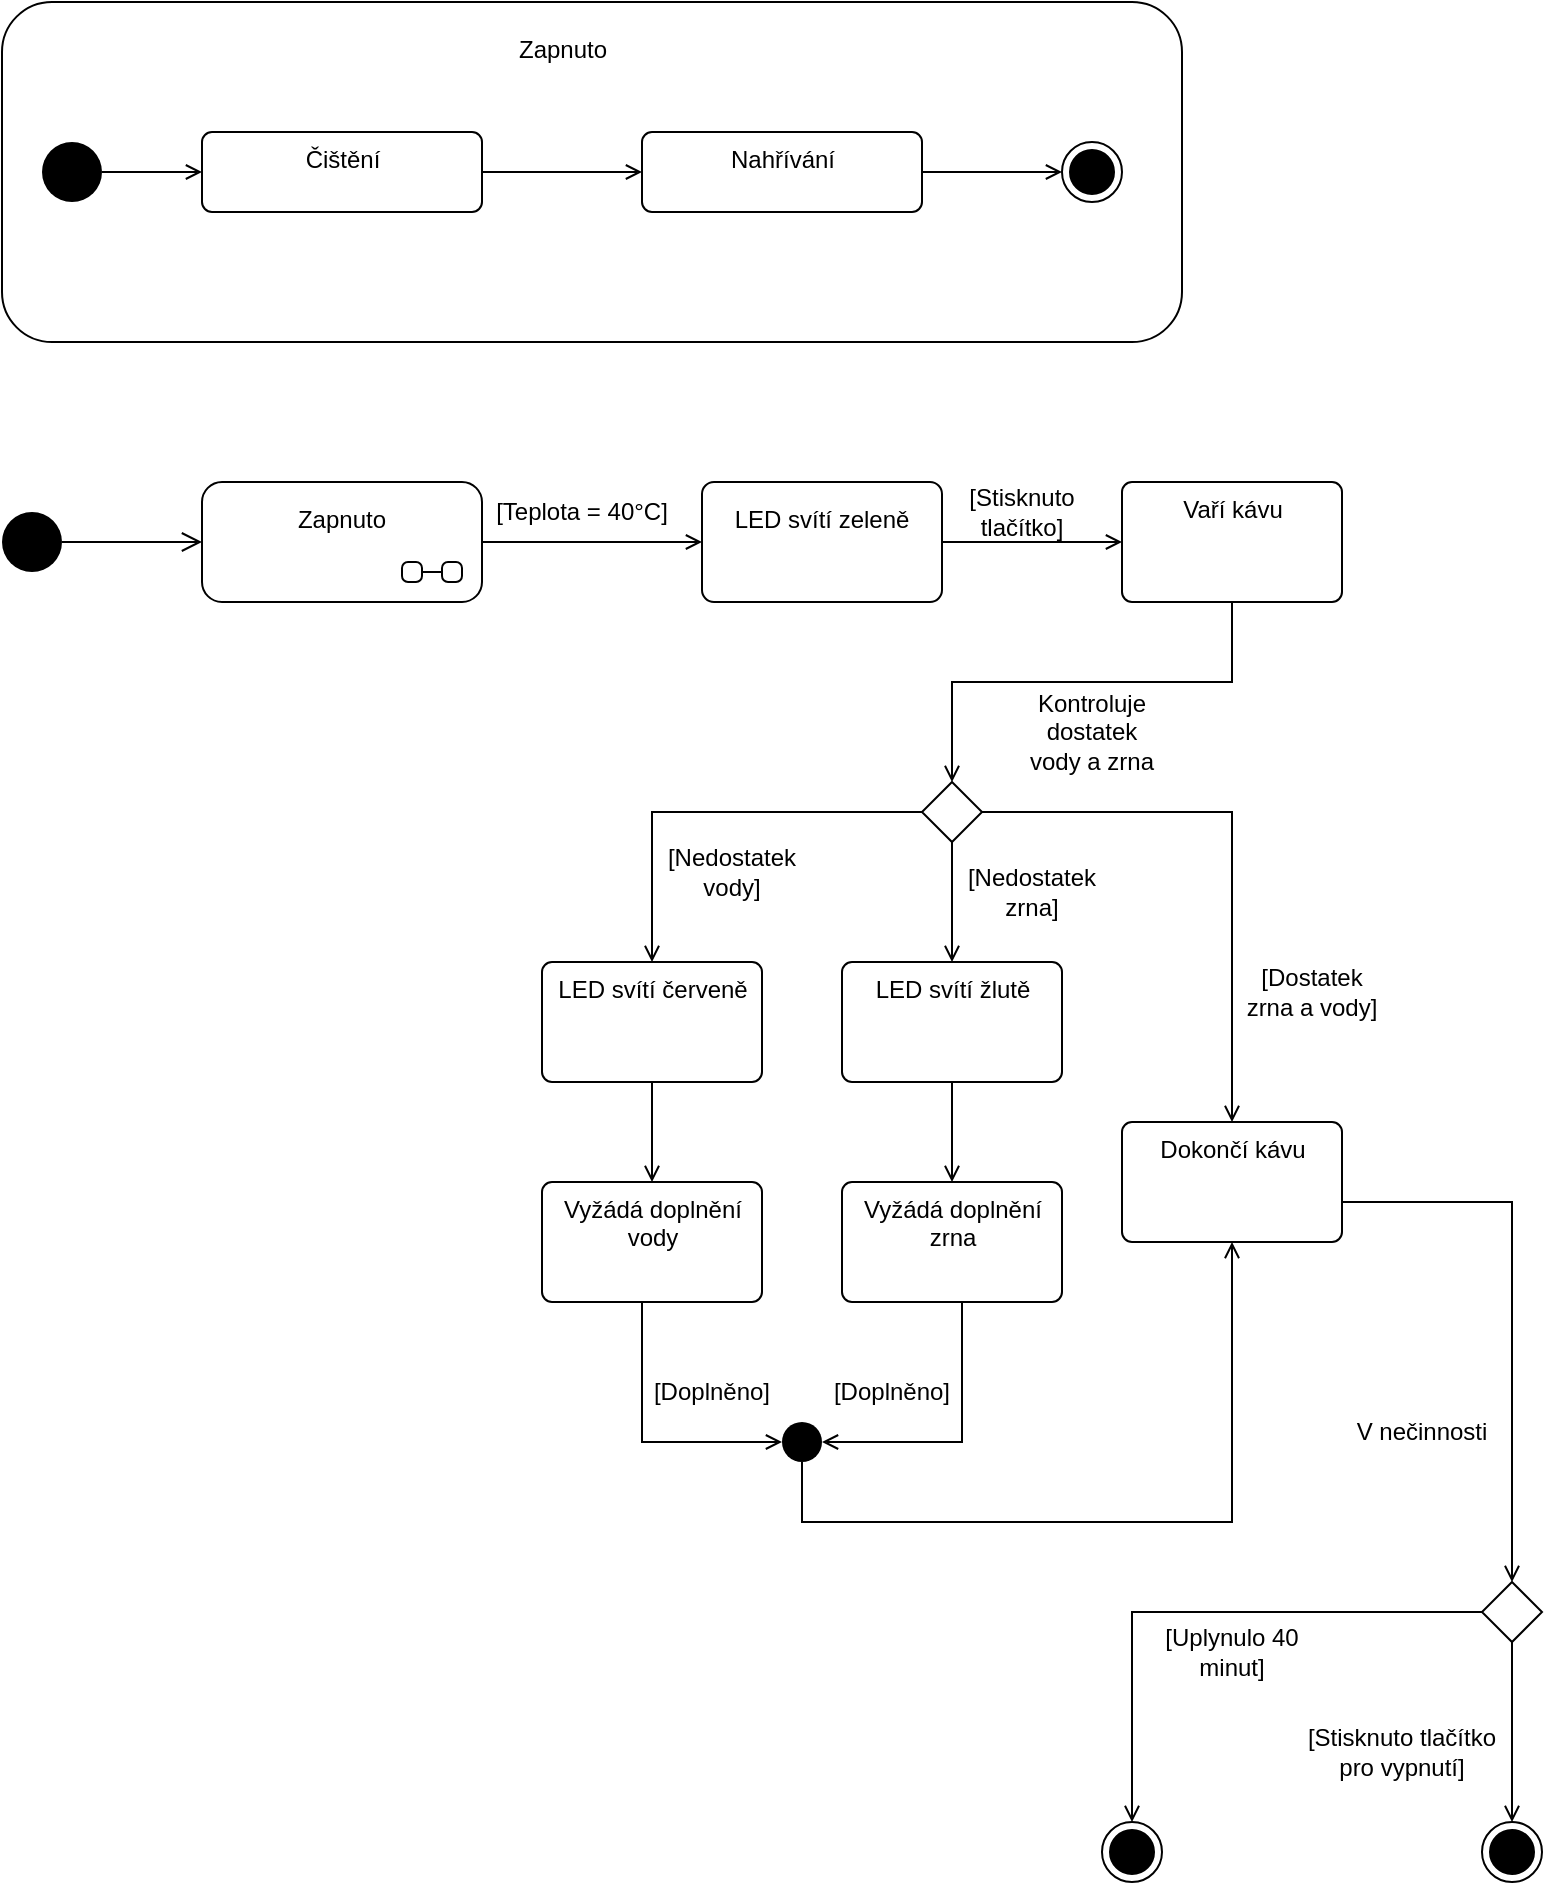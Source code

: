 <mxfile version="18.0.3" type="github"><diagram id="28uvusdT6HgHPsyBGVIr" name="Page-1"><mxGraphModel dx="1422" dy="737" grid="1" gridSize="10" guides="1" tooltips="1" connect="1" arrows="1" fold="1" page="1" pageScale="1" pageWidth="827" pageHeight="1169" math="0" shadow="0"><root><mxCell id="0"/><mxCell id="1" parent="0"/><mxCell id="15U_7aHnG8OLitb9YRB1-8" value="" style="edgeStyle=orthogonalEdgeStyle;html=1;verticalAlign=bottom;endArrow=open;endSize=8;strokeColor=#000000;rounded=0;entryX=0;entryY=0.5;entryDx=0;entryDy=0;" edge="1" parent="1"><mxGeometry relative="1" as="geometry"><mxPoint x="140" y="310" as="targetPoint"/><mxPoint x="70" y="310" as="sourcePoint"/></mxGeometry></mxCell><mxCell id="15U_7aHnG8OLitb9YRB1-14" value="" style="ellipse;fillColor=#000000;strokeColor=none;" vertex="1" parent="1"><mxGeometry x="40" y="295" width="30" height="30" as="geometry"/></mxCell><mxCell id="15U_7aHnG8OLitb9YRB1-29" value="" style="edgeStyle=orthogonalEdgeStyle;rounded=0;orthogonalLoop=1;jettySize=auto;html=1;endArrow=open;endFill=0;strokeColor=#000000;" edge="1" parent="1" source="15U_7aHnG8OLitb9YRB1-15" target="15U_7aHnG8OLitb9YRB1-28"><mxGeometry relative="1" as="geometry"/></mxCell><mxCell id="15U_7aHnG8OLitb9YRB1-15" value="Zapnuto" style="shape=umlState;rounded=1;verticalAlign=top;spacingTop=5;umlStateSymbol=collapseState;absoluteArcSize=1;arcSize=10;strokeColor=#000000;" vertex="1" parent="1"><mxGeometry x="140" y="280" width="140" height="60" as="geometry"/></mxCell><mxCell id="15U_7aHnG8OLitb9YRB1-17" value="Zapnuto" style="html=1;align=center;verticalAlign=top;rounded=1;absoluteArcSize=1;arcSize=50;dashed=0;spacingTop=10;spacingRight=30;strokeColor=#000000;" vertex="1" parent="1"><mxGeometry x="40" y="40" width="590" height="170" as="geometry"/></mxCell><mxCell id="15U_7aHnG8OLitb9YRB1-20" value="" style="edgeStyle=orthogonalEdgeStyle;rounded=0;orthogonalLoop=1;jettySize=auto;html=1;strokeColor=#000000;endArrow=open;endFill=0;" edge="1" parent="1" source="15U_7aHnG8OLitb9YRB1-18" target="15U_7aHnG8OLitb9YRB1-19"><mxGeometry relative="1" as="geometry"/></mxCell><mxCell id="15U_7aHnG8OLitb9YRB1-18" value="" style="ellipse;fillColor=#000000;strokeColor=none;" vertex="1" parent="1"><mxGeometry x="60" y="110" width="30" height="30" as="geometry"/></mxCell><mxCell id="15U_7aHnG8OLitb9YRB1-23" value="" style="edgeStyle=orthogonalEdgeStyle;rounded=0;orthogonalLoop=1;jettySize=auto;html=1;endArrow=open;endFill=0;strokeColor=#000000;" edge="1" parent="1" source="15U_7aHnG8OLitb9YRB1-19" target="15U_7aHnG8OLitb9YRB1-22"><mxGeometry relative="1" as="geometry"/></mxCell><mxCell id="15U_7aHnG8OLitb9YRB1-19" value="Čištění" style="html=1;align=center;verticalAlign=top;rounded=1;absoluteArcSize=1;arcSize=10;dashed=0;strokeColor=#000000;" vertex="1" parent="1"><mxGeometry x="140" y="105" width="140" height="40" as="geometry"/></mxCell><mxCell id="15U_7aHnG8OLitb9YRB1-25" value="" style="edgeStyle=orthogonalEdgeStyle;rounded=0;orthogonalLoop=1;jettySize=auto;html=1;endArrow=open;endFill=0;strokeColor=#000000;" edge="1" parent="1" source="15U_7aHnG8OLitb9YRB1-22" target="15U_7aHnG8OLitb9YRB1-24"><mxGeometry relative="1" as="geometry"/></mxCell><mxCell id="15U_7aHnG8OLitb9YRB1-22" value="Nahřívání" style="html=1;align=center;verticalAlign=top;rounded=1;absoluteArcSize=1;arcSize=10;dashed=0;strokeColor=#000000;" vertex="1" parent="1"><mxGeometry x="360" y="105" width="140" height="40" as="geometry"/></mxCell><mxCell id="15U_7aHnG8OLitb9YRB1-24" value="" style="ellipse;html=1;shape=endState;fillColor=#000000;strokeColor=#000000;" vertex="1" parent="1"><mxGeometry x="570" y="110" width="30" height="30" as="geometry"/></mxCell><mxCell id="15U_7aHnG8OLitb9YRB1-32" value="" style="edgeStyle=orthogonalEdgeStyle;rounded=0;orthogonalLoop=1;jettySize=auto;html=1;endArrow=open;endFill=0;strokeColor=#000000;" edge="1" parent="1" source="15U_7aHnG8OLitb9YRB1-28"><mxGeometry relative="1" as="geometry"><mxPoint x="600" y="310" as="targetPoint"/></mxGeometry></mxCell><mxCell id="15U_7aHnG8OLitb9YRB1-28" value="LED svítí zeleně" style="whiteSpace=wrap;html=1;verticalAlign=top;strokeColor=#000000;rounded=1;spacingTop=5;arcSize=10;" vertex="1" parent="1"><mxGeometry x="390" y="280" width="120" height="60" as="geometry"/></mxCell><mxCell id="15U_7aHnG8OLitb9YRB1-30" value="[Teplota = 40°C]" style="text;html=1;strokeColor=none;fillColor=none;align=center;verticalAlign=middle;whiteSpace=wrap;rounded=0;" vertex="1" parent="1"><mxGeometry x="280" y="280" width="100" height="30" as="geometry"/></mxCell><mxCell id="15U_7aHnG8OLitb9YRB1-33" value="[Stisknuto tlačítko]" style="text;html=1;strokeColor=none;fillColor=none;align=center;verticalAlign=middle;whiteSpace=wrap;rounded=0;" vertex="1" parent="1"><mxGeometry x="510" y="280" width="80" height="30" as="geometry"/></mxCell><mxCell id="15U_7aHnG8OLitb9YRB1-45" value="" style="edgeStyle=orthogonalEdgeStyle;rounded=0;orthogonalLoop=1;jettySize=auto;html=1;endArrow=open;endFill=0;strokeColor=#000000;" edge="1" parent="1" source="15U_7aHnG8OLitb9YRB1-41" target="15U_7aHnG8OLitb9YRB1-46"><mxGeometry relative="1" as="geometry"><mxPoint x="655" y="420" as="targetPoint"/><Array as="points"><mxPoint x="655" y="380"/><mxPoint x="515" y="380"/></Array></mxGeometry></mxCell><mxCell id="15U_7aHnG8OLitb9YRB1-41" value="Vaří kávu" style="html=1;align=center;verticalAlign=top;rounded=1;absoluteArcSize=1;arcSize=10;dashed=0;strokeColor=#000000;" vertex="1" parent="1"><mxGeometry x="600" y="280" width="110" height="60" as="geometry"/></mxCell><mxCell id="15U_7aHnG8OLitb9YRB1-49" value="" style="edgeStyle=orthogonalEdgeStyle;rounded=0;orthogonalLoop=1;jettySize=auto;html=1;endArrow=open;endFill=0;strokeColor=#000000;entryX=0.5;entryY=0;entryDx=0;entryDy=0;" edge="1" parent="1" source="15U_7aHnG8OLitb9YRB1-46" target="15U_7aHnG8OLitb9YRB1-51"><mxGeometry relative="1" as="geometry"><mxPoint x="655" y="515" as="targetPoint"/></mxGeometry></mxCell><mxCell id="15U_7aHnG8OLitb9YRB1-54" style="edgeStyle=orthogonalEdgeStyle;rounded=0;orthogonalLoop=1;jettySize=auto;html=1;entryX=0.5;entryY=0;entryDx=0;entryDy=0;endArrow=open;endFill=0;strokeColor=#000000;" edge="1" parent="1" source="15U_7aHnG8OLitb9YRB1-46" target="15U_7aHnG8OLitb9YRB1-52"><mxGeometry relative="1" as="geometry"/></mxCell><mxCell id="15U_7aHnG8OLitb9YRB1-55" style="edgeStyle=orthogonalEdgeStyle;rounded=0;orthogonalLoop=1;jettySize=auto;html=1;entryX=0.5;entryY=0;entryDx=0;entryDy=0;endArrow=open;endFill=0;strokeColor=#000000;" edge="1" parent="1" source="15U_7aHnG8OLitb9YRB1-46" target="15U_7aHnG8OLitb9YRB1-53"><mxGeometry relative="1" as="geometry"/></mxCell><mxCell id="15U_7aHnG8OLitb9YRB1-46" value="" style="rhombus;strokeColor=#000000;" vertex="1" parent="1"><mxGeometry x="500" y="430" width="30" height="30" as="geometry"/></mxCell><mxCell id="15U_7aHnG8OLitb9YRB1-47" value="Kontroluje dostatek vody a zrna" style="text;html=1;strokeColor=none;fillColor=none;align=center;verticalAlign=middle;whiteSpace=wrap;rounded=0;" vertex="1" parent="1"><mxGeometry x="550" y="390" width="70" height="30" as="geometry"/></mxCell><mxCell id="15U_7aHnG8OLitb9YRB1-75" value="" style="edgeStyle=orthogonalEdgeStyle;rounded=0;orthogonalLoop=1;jettySize=auto;html=1;endArrow=open;endFill=0;strokeColor=#000000;entryX=0.5;entryY=0;entryDx=0;entryDy=0;" edge="1" parent="1" source="15U_7aHnG8OLitb9YRB1-51" target="15U_7aHnG8OLitb9YRB1-82"><mxGeometry relative="1" as="geometry"><mxPoint x="750" y="820" as="targetPoint"/><Array as="points"><mxPoint x="795" y="640"/></Array></mxGeometry></mxCell><mxCell id="15U_7aHnG8OLitb9YRB1-51" value="Dokončí kávu" style="html=1;align=center;verticalAlign=top;rounded=1;absoluteArcSize=1;arcSize=10;dashed=0;strokeColor=#000000;" vertex="1" parent="1"><mxGeometry x="600" y="600" width="110" height="60" as="geometry"/></mxCell><mxCell id="15U_7aHnG8OLitb9YRB1-66" value="" style="edgeStyle=orthogonalEdgeStyle;rounded=0;orthogonalLoop=1;jettySize=auto;html=1;endArrow=open;endFill=0;strokeColor=#000000;" edge="1" parent="1" source="15U_7aHnG8OLitb9YRB1-52" target="15U_7aHnG8OLitb9YRB1-65"><mxGeometry relative="1" as="geometry"/></mxCell><mxCell id="15U_7aHnG8OLitb9YRB1-52" value="LED svítí žlutě" style="html=1;align=center;verticalAlign=top;rounded=1;absoluteArcSize=1;arcSize=10;dashed=0;strokeColor=#000000;" vertex="1" parent="1"><mxGeometry x="460" y="520" width="110" height="60" as="geometry"/></mxCell><mxCell id="15U_7aHnG8OLitb9YRB1-67" value="" style="edgeStyle=orthogonalEdgeStyle;rounded=0;orthogonalLoop=1;jettySize=auto;html=1;endArrow=open;endFill=0;strokeColor=#000000;" edge="1" parent="1" source="15U_7aHnG8OLitb9YRB1-53" target="15U_7aHnG8OLitb9YRB1-63"><mxGeometry relative="1" as="geometry"/></mxCell><mxCell id="15U_7aHnG8OLitb9YRB1-53" value="LED svítí červeně" style="html=1;align=center;verticalAlign=top;rounded=1;absoluteArcSize=1;arcSize=10;dashed=0;strokeColor=#000000;" vertex="1" parent="1"><mxGeometry x="310" y="520" width="110" height="60" as="geometry"/></mxCell><mxCell id="15U_7aHnG8OLitb9YRB1-57" value="[Nedostatek vody]" style="text;html=1;strokeColor=none;fillColor=none;align=center;verticalAlign=middle;whiteSpace=wrap;rounded=0;" vertex="1" parent="1"><mxGeometry x="370" y="460" width="70" height="30" as="geometry"/></mxCell><mxCell id="15U_7aHnG8OLitb9YRB1-58" value="[Nedostatek zrna]" style="text;html=1;strokeColor=none;fillColor=none;align=center;verticalAlign=middle;whiteSpace=wrap;rounded=0;" vertex="1" parent="1"><mxGeometry x="520" y="470" width="70" height="30" as="geometry"/></mxCell><mxCell id="15U_7aHnG8OLitb9YRB1-59" value="[Dostatek zrna a vody]" style="text;html=1;strokeColor=none;fillColor=none;align=center;verticalAlign=middle;whiteSpace=wrap;rounded=0;" vertex="1" parent="1"><mxGeometry x="660" y="520" width="70" height="30" as="geometry"/></mxCell><mxCell id="15U_7aHnG8OLitb9YRB1-73" style="edgeStyle=orthogonalEdgeStyle;rounded=0;orthogonalLoop=1;jettySize=auto;html=1;entryX=0.5;entryY=1;entryDx=0;entryDy=0;endArrow=open;endFill=0;strokeColor=#000000;" edge="1" parent="1" source="15U_7aHnG8OLitb9YRB1-60" target="15U_7aHnG8OLitb9YRB1-51"><mxGeometry relative="1" as="geometry"><Array as="points"><mxPoint x="440" y="800"/><mxPoint x="655" y="800"/></Array></mxGeometry></mxCell><mxCell id="15U_7aHnG8OLitb9YRB1-60" value="" style="ellipse;fillColor=#000000;strokeColor=none;" vertex="1" parent="1"><mxGeometry x="430" y="750" width="20" height="20" as="geometry"/></mxCell><mxCell id="15U_7aHnG8OLitb9YRB1-69" style="edgeStyle=orthogonalEdgeStyle;rounded=0;orthogonalLoop=1;jettySize=auto;html=1;entryX=0;entryY=0.5;entryDx=0;entryDy=0;endArrow=open;endFill=0;strokeColor=#000000;" edge="1" parent="1" source="15U_7aHnG8OLitb9YRB1-63" target="15U_7aHnG8OLitb9YRB1-60"><mxGeometry relative="1" as="geometry"><Array as="points"><mxPoint x="360" y="760"/></Array></mxGeometry></mxCell><mxCell id="15U_7aHnG8OLitb9YRB1-63" value="Vyžádá doplnění&lt;br&gt;vody" style="html=1;align=center;verticalAlign=top;rounded=1;absoluteArcSize=1;arcSize=10;dashed=0;strokeColor=#000000;" vertex="1" parent="1"><mxGeometry x="310" y="630" width="110" height="60" as="geometry"/></mxCell><mxCell id="15U_7aHnG8OLitb9YRB1-68" style="edgeStyle=orthogonalEdgeStyle;rounded=0;orthogonalLoop=1;jettySize=auto;html=1;entryX=1;entryY=0.5;entryDx=0;entryDy=0;endArrow=open;endFill=0;strokeColor=#000000;" edge="1" parent="1" source="15U_7aHnG8OLitb9YRB1-65" target="15U_7aHnG8OLitb9YRB1-60"><mxGeometry relative="1" as="geometry"><Array as="points"><mxPoint x="520" y="760"/></Array></mxGeometry></mxCell><mxCell id="15U_7aHnG8OLitb9YRB1-65" value="Vyžádá doplnění&lt;br&gt;zrna" style="html=1;align=center;verticalAlign=top;rounded=1;absoluteArcSize=1;arcSize=10;dashed=0;strokeColor=#000000;" vertex="1" parent="1"><mxGeometry x="460" y="630" width="110" height="60" as="geometry"/></mxCell><mxCell id="15U_7aHnG8OLitb9YRB1-70" value="[Doplněno]" style="text;html=1;strokeColor=none;fillColor=none;align=center;verticalAlign=middle;whiteSpace=wrap;rounded=0;" vertex="1" parent="1"><mxGeometry x="360" y="720" width="70" height="30" as="geometry"/></mxCell><mxCell id="15U_7aHnG8OLitb9YRB1-72" value="[Doplněno]" style="text;html=1;strokeColor=none;fillColor=none;align=center;verticalAlign=middle;whiteSpace=wrap;rounded=0;" vertex="1" parent="1"><mxGeometry x="450" y="720" width="70" height="30" as="geometry"/></mxCell><mxCell id="15U_7aHnG8OLitb9YRB1-77" value="" style="edgeStyle=orthogonalEdgeStyle;rounded=0;orthogonalLoop=1;jettySize=auto;html=1;endArrow=open;endFill=0;strokeColor=#000000;exitX=0.5;exitY=1;exitDx=0;exitDy=0;" edge="1" parent="1" source="15U_7aHnG8OLitb9YRB1-82" target="15U_7aHnG8OLitb9YRB1-76"><mxGeometry relative="1" as="geometry"><mxPoint x="750" y="880" as="sourcePoint"/></mxGeometry></mxCell><mxCell id="15U_7aHnG8OLitb9YRB1-80" style="edgeStyle=orthogonalEdgeStyle;rounded=0;orthogonalLoop=1;jettySize=auto;html=1;entryX=0.5;entryY=0;entryDx=0;entryDy=0;endArrow=open;endFill=0;strokeColor=#000000;" edge="1" parent="1" source="15U_7aHnG8OLitb9YRB1-82" target="15U_7aHnG8OLitb9YRB1-79"><mxGeometry relative="1" as="geometry"><mxPoint x="730" y="840" as="sourcePoint"/></mxGeometry></mxCell><mxCell id="15U_7aHnG8OLitb9YRB1-76" value="" style="ellipse;html=1;shape=endState;fillColor=#000000;strokeColor=#000000;" vertex="1" parent="1"><mxGeometry x="780" y="950" width="30" height="30" as="geometry"/></mxCell><mxCell id="15U_7aHnG8OLitb9YRB1-78" value="[Stisknuto tlačítko pro vypnutí]" style="text;html=1;strokeColor=none;fillColor=none;align=center;verticalAlign=middle;whiteSpace=wrap;rounded=0;" vertex="1" parent="1"><mxGeometry x="690" y="900" width="100" height="30" as="geometry"/></mxCell><mxCell id="15U_7aHnG8OLitb9YRB1-79" value="" style="ellipse;html=1;shape=endState;fillColor=#000000;strokeColor=#000000;" vertex="1" parent="1"><mxGeometry x="590" y="950" width="30" height="30" as="geometry"/></mxCell><mxCell id="15U_7aHnG8OLitb9YRB1-81" value="[Uplynulo 40 minut]" style="text;html=1;strokeColor=none;fillColor=none;align=center;verticalAlign=middle;whiteSpace=wrap;rounded=0;" vertex="1" parent="1"><mxGeometry x="605" y="850" width="100" height="30" as="geometry"/></mxCell><mxCell id="15U_7aHnG8OLitb9YRB1-82" value="" style="rhombus;strokeColor=#000000;" vertex="1" parent="1"><mxGeometry x="780" y="830" width="30" height="30" as="geometry"/></mxCell><mxCell id="15U_7aHnG8OLitb9YRB1-83" value="V nečinnosti" style="text;html=1;strokeColor=none;fillColor=none;align=center;verticalAlign=middle;whiteSpace=wrap;rounded=0;" vertex="1" parent="1"><mxGeometry x="705" y="740" width="90" height="30" as="geometry"/></mxCell></root></mxGraphModel></diagram></mxfile>